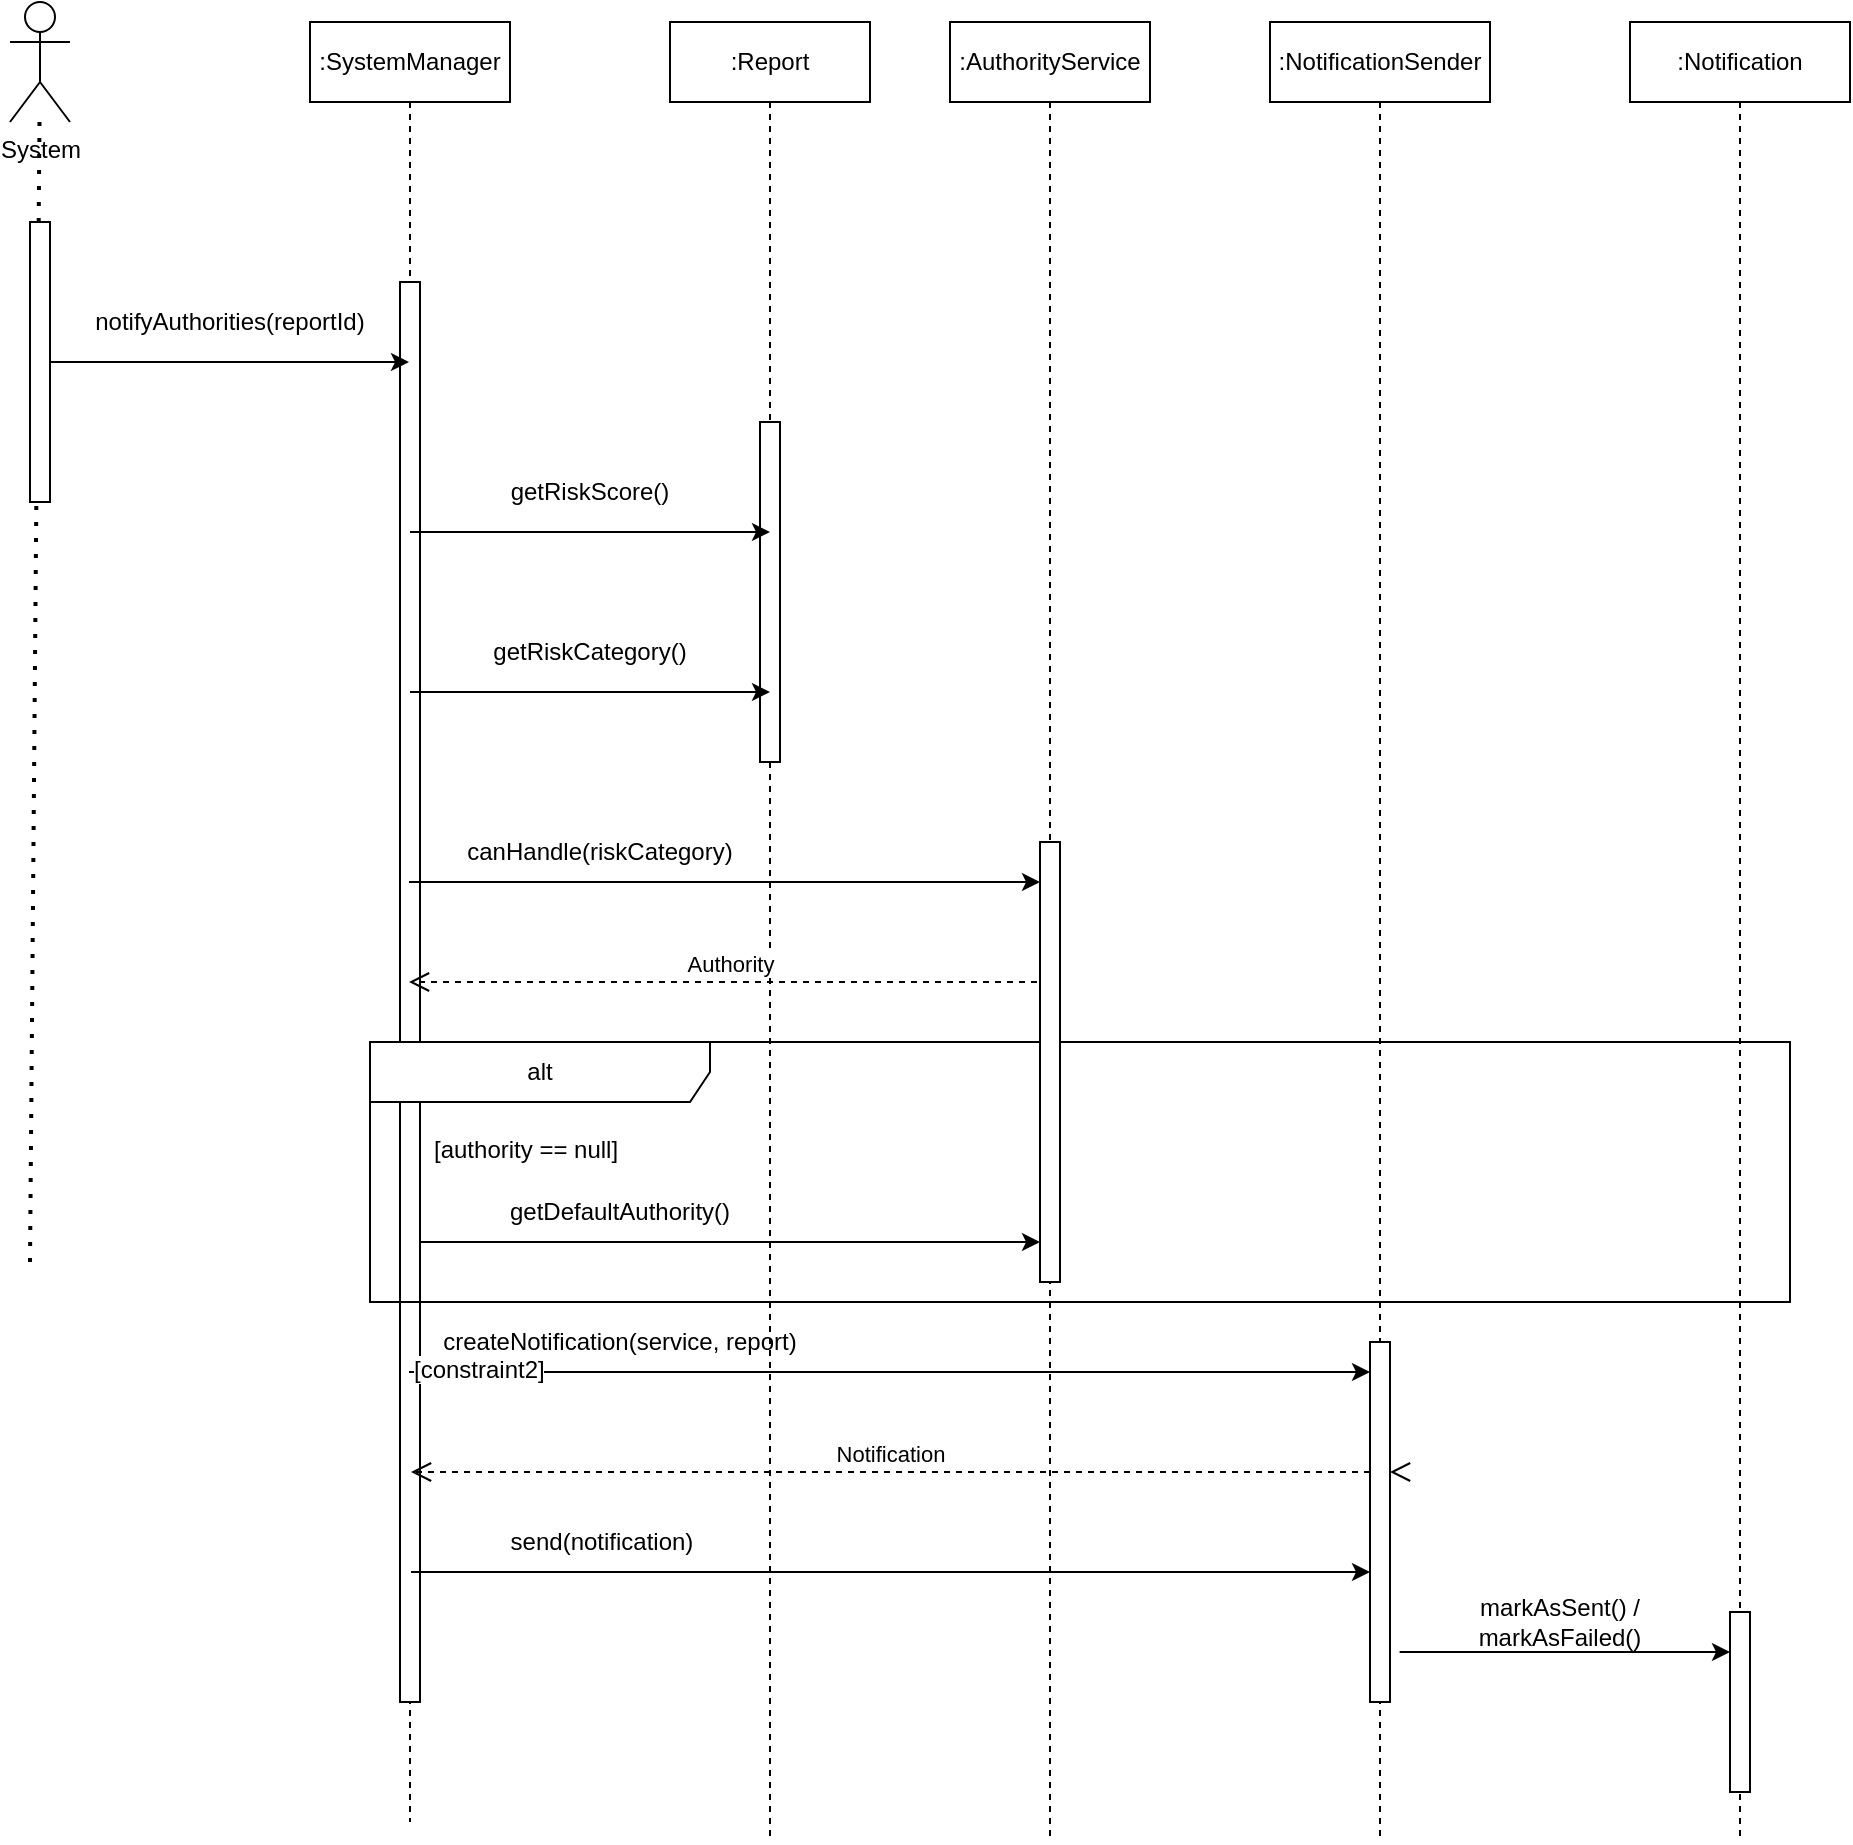 <mxfile version="26.1.1">
  <diagram name="Page-1" id="2YBvvXClWsGukQMizWep">
    <mxGraphModel dx="1613" dy="776" grid="1" gridSize="10" guides="1" tooltips="1" connect="1" arrows="1" fold="1" page="1" pageScale="1000" pageWidth="850" pageHeight="1100" math="0" shadow="0">
      <root>
        <mxCell id="0" />
        <mxCell id="1" parent="0" />
        <mxCell id="aM9ryv3xv72pqoxQDRHE-1" value=":SystemManager" style="shape=umlLifeline;perimeter=lifelinePerimeter;whiteSpace=wrap;html=1;container=0;dropTarget=0;collapsible=0;recursiveResize=0;outlineConnect=0;portConstraint=eastwest;newEdgeStyle={&quot;edgeStyle&quot;:&quot;elbowEdgeStyle&quot;,&quot;elbow&quot;:&quot;vertical&quot;,&quot;curved&quot;:0,&quot;rounded&quot;:0};" parent="1" vertex="1">
          <mxGeometry x="630" y="170" width="100" height="900" as="geometry" />
        </mxCell>
        <mxCell id="aM9ryv3xv72pqoxQDRHE-2" value="" style="html=1;points=[];perimeter=orthogonalPerimeter;outlineConnect=0;targetShapes=umlLifeline;portConstraint=eastwest;newEdgeStyle={&quot;edgeStyle&quot;:&quot;elbowEdgeStyle&quot;,&quot;elbow&quot;:&quot;vertical&quot;,&quot;curved&quot;:0,&quot;rounded&quot;:0};" parent="aM9ryv3xv72pqoxQDRHE-1" vertex="1">
          <mxGeometry x="45" y="130" width="10" height="710" as="geometry" />
        </mxCell>
        <mxCell id="aM9ryv3xv72pqoxQDRHE-5" value=":Report" style="shape=umlLifeline;perimeter=lifelinePerimeter;whiteSpace=wrap;html=1;container=0;dropTarget=0;collapsible=0;recursiveResize=0;outlineConnect=0;portConstraint=eastwest;newEdgeStyle={&quot;edgeStyle&quot;:&quot;elbowEdgeStyle&quot;,&quot;elbow&quot;:&quot;vertical&quot;,&quot;curved&quot;:0,&quot;rounded&quot;:0};" parent="1" vertex="1">
          <mxGeometry x="810" y="170" width="100" height="910" as="geometry" />
        </mxCell>
        <mxCell id="aM9ryv3xv72pqoxQDRHE-6" value="" style="html=1;points=[];perimeter=orthogonalPerimeter;outlineConnect=0;targetShapes=umlLifeline;portConstraint=eastwest;newEdgeStyle={&quot;edgeStyle&quot;:&quot;elbowEdgeStyle&quot;,&quot;elbow&quot;:&quot;vertical&quot;,&quot;curved&quot;:0,&quot;rounded&quot;:0};" parent="aM9ryv3xv72pqoxQDRHE-5" vertex="1">
          <mxGeometry x="45" y="200" width="10" height="170" as="geometry" />
        </mxCell>
        <mxCell id="Ls10ijSEjIT9bccqlVy2-1" value="System" style="shape=umlActor;verticalLabelPosition=bottom;verticalAlign=top;html=1;outlineConnect=0;" vertex="1" parent="1">
          <mxGeometry x="480" y="160" width="30" height="60" as="geometry" />
        </mxCell>
        <mxCell id="Ls10ijSEjIT9bccqlVy2-2" value=":AuthorityService" style="shape=umlLifeline;perimeter=lifelinePerimeter;whiteSpace=wrap;html=1;container=0;dropTarget=0;collapsible=0;recursiveResize=0;outlineConnect=0;portConstraint=eastwest;newEdgeStyle={&quot;edgeStyle&quot;:&quot;elbowEdgeStyle&quot;,&quot;elbow&quot;:&quot;vertical&quot;,&quot;curved&quot;:0,&quot;rounded&quot;:0};" vertex="1" parent="1">
          <mxGeometry x="950" y="170" width="100" height="910" as="geometry" />
        </mxCell>
        <mxCell id="Ls10ijSEjIT9bccqlVy2-4" value=":NotificationSender" style="shape=umlLifeline;perimeter=lifelinePerimeter;whiteSpace=wrap;html=1;container=0;dropTarget=0;collapsible=0;recursiveResize=0;outlineConnect=0;portConstraint=eastwest;newEdgeStyle={&quot;edgeStyle&quot;:&quot;elbowEdgeStyle&quot;,&quot;elbow&quot;:&quot;vertical&quot;,&quot;curved&quot;:0,&quot;rounded&quot;:0};" vertex="1" parent="1">
          <mxGeometry x="1110" y="170" width="110" height="910" as="geometry" />
        </mxCell>
        <mxCell id="Ls10ijSEjIT9bccqlVy2-6" value=":Notification" style="shape=umlLifeline;perimeter=lifelinePerimeter;whiteSpace=wrap;html=1;container=0;dropTarget=0;collapsible=0;recursiveResize=0;outlineConnect=0;portConstraint=eastwest;newEdgeStyle={&quot;edgeStyle&quot;:&quot;elbowEdgeStyle&quot;,&quot;elbow&quot;:&quot;vertical&quot;,&quot;curved&quot;:0,&quot;rounded&quot;:0};" vertex="1" parent="1">
          <mxGeometry x="1290" y="170" width="110" height="910" as="geometry" />
        </mxCell>
        <mxCell id="Ls10ijSEjIT9bccqlVy2-7" value="" style="html=1;points=[];perimeter=orthogonalPerimeter;outlineConnect=0;targetShapes=umlLifeline;portConstraint=eastwest;newEdgeStyle={&quot;edgeStyle&quot;:&quot;elbowEdgeStyle&quot;,&quot;elbow&quot;:&quot;vertical&quot;,&quot;curved&quot;:0,&quot;rounded&quot;:0};" vertex="1" parent="Ls10ijSEjIT9bccqlVy2-6">
          <mxGeometry x="50" y="795" width="10" height="90" as="geometry" />
        </mxCell>
        <mxCell id="Ls10ijSEjIT9bccqlVy2-8" value="" style="endArrow=none;dashed=1;html=1;dashPattern=1 3;strokeWidth=2;rounded=0;" edge="1" parent="1" source="Ls10ijSEjIT9bccqlVy2-1">
          <mxGeometry width="50" height="50" relative="1" as="geometry">
            <mxPoint x="890" y="390" as="sourcePoint" />
            <mxPoint x="490" y="790" as="targetPoint" />
          </mxGeometry>
        </mxCell>
        <mxCell id="Ls10ijSEjIT9bccqlVy2-9" value="" style="endArrow=classic;html=1;rounded=0;" edge="1" parent="1" target="aM9ryv3xv72pqoxQDRHE-1">
          <mxGeometry width="50" height="50" relative="1" as="geometry">
            <mxPoint x="500" y="340" as="sourcePoint" />
            <mxPoint x="940" y="390" as="targetPoint" />
          </mxGeometry>
        </mxCell>
        <mxCell id="Ls10ijSEjIT9bccqlVy2-10" value="notifyAuthorities(reportId)" style="text;html=1;align=center;verticalAlign=middle;whiteSpace=wrap;rounded=0;" vertex="1" parent="1">
          <mxGeometry x="510" y="305" width="160" height="30" as="geometry" />
        </mxCell>
        <mxCell id="Ls10ijSEjIT9bccqlVy2-11" value="" style="html=1;points=[];perimeter=orthogonalPerimeter;outlineConnect=0;targetShapes=umlLifeline;portConstraint=eastwest;newEdgeStyle={&quot;edgeStyle&quot;:&quot;elbowEdgeStyle&quot;,&quot;elbow&quot;:&quot;vertical&quot;,&quot;curved&quot;:0,&quot;rounded&quot;:0};" vertex="1" parent="1">
          <mxGeometry x="490" y="270" width="10" height="140" as="geometry" />
        </mxCell>
        <mxCell id="Ls10ijSEjIT9bccqlVy2-12" value="" style="endArrow=classic;html=1;rounded=0;" edge="1" parent="1">
          <mxGeometry width="50" height="50" relative="1" as="geometry">
            <mxPoint x="680" y="425" as="sourcePoint" />
            <mxPoint x="860" y="425" as="targetPoint" />
          </mxGeometry>
        </mxCell>
        <mxCell id="Ls10ijSEjIT9bccqlVy2-13" value="getRiskScore()" style="text;html=1;align=center;verticalAlign=middle;whiteSpace=wrap;rounded=0;" vertex="1" parent="1">
          <mxGeometry x="690" y="390" width="160" height="30" as="geometry" />
        </mxCell>
        <mxCell id="Ls10ijSEjIT9bccqlVy2-14" value="" style="endArrow=classic;html=1;rounded=0;" edge="1" parent="1">
          <mxGeometry width="50" height="50" relative="1" as="geometry">
            <mxPoint x="680" y="505" as="sourcePoint" />
            <mxPoint x="860" y="505" as="targetPoint" />
          </mxGeometry>
        </mxCell>
        <mxCell id="Ls10ijSEjIT9bccqlVy2-15" value="getRiskCategory()" style="text;html=1;align=center;verticalAlign=middle;whiteSpace=wrap;rounded=0;" vertex="1" parent="1">
          <mxGeometry x="690" y="470" width="160" height="30" as="geometry" />
        </mxCell>
        <mxCell id="Ls10ijSEjIT9bccqlVy2-16" value="" style="endArrow=classic;html=1;rounded=0;" edge="1" parent="1" target="Ls10ijSEjIT9bccqlVy2-3">
          <mxGeometry width="50" height="50" relative="1" as="geometry">
            <mxPoint x="679.5" y="600" as="sourcePoint" />
            <mxPoint x="980" y="600" as="targetPoint" />
          </mxGeometry>
        </mxCell>
        <mxCell id="Ls10ijSEjIT9bccqlVy2-17" value="canHandle(riskCategory)" style="text;html=1;align=center;verticalAlign=middle;whiteSpace=wrap;rounded=0;" vertex="1" parent="1">
          <mxGeometry x="700" y="570" width="150" height="30" as="geometry" />
        </mxCell>
        <mxCell id="Ls10ijSEjIT9bccqlVy2-20" value="" style="endArrow=classic;html=1;rounded=0;" edge="1" parent="1" target="Ls10ijSEjIT9bccqlVy2-5">
          <mxGeometry width="50" height="50" relative="1" as="geometry">
            <mxPoint x="679.5" y="845" as="sourcePoint" />
            <mxPoint x="1130" y="845" as="targetPoint" />
          </mxGeometry>
        </mxCell>
        <mxCell id="Ls10ijSEjIT9bccqlVy2-23" value="createNotification(service, report)" style="text;html=1;align=center;verticalAlign=middle;whiteSpace=wrap;rounded=0;" vertex="1" parent="1">
          <mxGeometry x="690" y="815" width="190" height="30" as="geometry" />
        </mxCell>
        <mxCell id="Ls10ijSEjIT9bccqlVy2-24" value="Authority" style="html=1;verticalAlign=bottom;endArrow=open;dashed=1;endSize=8;curved=0;rounded=0;" edge="1" parent="1">
          <mxGeometry relative="1" as="geometry">
            <mxPoint x="999.5" y="650" as="sourcePoint" />
            <mxPoint x="679.5" y="650" as="targetPoint" />
          </mxGeometry>
        </mxCell>
        <mxCell id="Ls10ijSEjIT9bccqlVy2-25" value="Notification" style="html=1;verticalAlign=bottom;endArrow=open;dashed=1;endSize=8;curved=0;rounded=0;" edge="1" parent="1" source="Ls10ijSEjIT9bccqlVy2-5">
          <mxGeometry relative="1" as="geometry">
            <mxPoint x="1171" y="895" as="sourcePoint" />
            <mxPoint x="680.5" y="895" as="targetPoint" />
          </mxGeometry>
        </mxCell>
        <mxCell id="Ls10ijSEjIT9bccqlVy2-26" value="" style="endArrow=classic;html=1;rounded=0;" edge="1" parent="1" target="Ls10ijSEjIT9bccqlVy2-5">
          <mxGeometry width="50" height="50" relative="1" as="geometry">
            <mxPoint x="680.5" y="945" as="sourcePoint" />
            <mxPoint x="1130" y="945" as="targetPoint" />
          </mxGeometry>
        </mxCell>
        <mxCell id="Ls10ijSEjIT9bccqlVy2-27" value="send(notification)" style="text;html=1;align=center;verticalAlign=middle;whiteSpace=wrap;rounded=0;" vertex="1" parent="1">
          <mxGeometry x="680.5" y="915" width="190" height="30" as="geometry" />
        </mxCell>
        <mxCell id="Ls10ijSEjIT9bccqlVy2-28" value="" style="endArrow=classic;html=1;rounded=0;exitX=0.48;exitY=0.714;exitDx=0;exitDy=0;exitPerimeter=0;" edge="1" parent="1" target="Ls10ijSEjIT9bccqlVy2-7">
          <mxGeometry width="50" height="50" relative="1" as="geometry">
            <mxPoint x="1174.8" y="985.0" as="sourcePoint" />
            <mxPoint x="1310" y="985" as="targetPoint" />
          </mxGeometry>
        </mxCell>
        <mxCell id="Ls10ijSEjIT9bccqlVy2-30" value="markAsSent() / markAsFailed()" style="text;html=1;align=center;verticalAlign=middle;whiteSpace=wrap;rounded=0;" vertex="1" parent="1">
          <mxGeometry x="1200" y="955" width="110" height="30" as="geometry" />
        </mxCell>
        <mxCell id="Ls10ijSEjIT9bccqlVy2-31" value="alt" style="shape=umlFrame;whiteSpace=wrap;html=1;pointerEvents=0;recursiveResize=0;container=1;collapsible=0;width=170;" vertex="1" parent="1">
          <mxGeometry x="660" y="680" width="710" height="130" as="geometry" />
        </mxCell>
        <mxCell id="Ls10ijSEjIT9bccqlVy2-32" value="[authority == null]" style="text;html=1;" vertex="1" parent="Ls10ijSEjIT9bccqlVy2-31">
          <mxGeometry width="100" height="20" relative="1" as="geometry">
            <mxPoint x="30" y="40" as="offset" />
          </mxGeometry>
        </mxCell>
        <mxCell id="Ls10ijSEjIT9bccqlVy2-33" value="[constraint2]" style="line;strokeWidth=1;dashed=1;labelPosition=center;verticalLabelPosition=bottom;align=left;verticalAlign=top;spacingLeft=20;spacingTop=15;html=1;whiteSpace=wrap;" vertex="1" parent="Ls10ijSEjIT9bccqlVy2-31">
          <mxGeometry y="125" width="290" height="10" as="geometry" />
        </mxCell>
        <mxCell id="Ls10ijSEjIT9bccqlVy2-36" value="" style="endArrow=classic;html=1;rounded=0;" edge="1" parent="Ls10ijSEjIT9bccqlVy2-31">
          <mxGeometry width="50" height="50" relative="1" as="geometry">
            <mxPoint x="25" y="100.0" as="sourcePoint" />
            <mxPoint x="335" y="100.0" as="targetPoint" />
          </mxGeometry>
        </mxCell>
        <mxCell id="Ls10ijSEjIT9bccqlVy2-3" value="" style="html=1;points=[];perimeter=orthogonalPerimeter;outlineConnect=0;targetShapes=umlLifeline;portConstraint=eastwest;newEdgeStyle={&quot;edgeStyle&quot;:&quot;elbowEdgeStyle&quot;,&quot;elbow&quot;:&quot;vertical&quot;,&quot;curved&quot;:0,&quot;rounded&quot;:0};" vertex="1" parent="Ls10ijSEjIT9bccqlVy2-31">
          <mxGeometry x="335" y="-100" width="10" height="220" as="geometry" />
        </mxCell>
        <mxCell id="Ls10ijSEjIT9bccqlVy2-37" value="getDefaultAuthority()" style="text;html=1;align=center;verticalAlign=middle;whiteSpace=wrap;rounded=0;" vertex="1" parent="Ls10ijSEjIT9bccqlVy2-31">
          <mxGeometry x="50" y="70" width="150" height="30" as="geometry" />
        </mxCell>
        <mxCell id="Ls10ijSEjIT9bccqlVy2-34" value="" style="html=1;verticalAlign=bottom;endArrow=open;dashed=1;endSize=8;curved=0;rounded=0;" edge="1" parent="1" target="Ls10ijSEjIT9bccqlVy2-5">
          <mxGeometry relative="1" as="geometry">
            <mxPoint x="1171" y="895" as="sourcePoint" />
            <mxPoint x="680.5" y="895" as="targetPoint" />
          </mxGeometry>
        </mxCell>
        <mxCell id="Ls10ijSEjIT9bccqlVy2-5" value="" style="html=1;points=[];perimeter=orthogonalPerimeter;outlineConnect=0;targetShapes=umlLifeline;portConstraint=eastwest;newEdgeStyle={&quot;edgeStyle&quot;:&quot;elbowEdgeStyle&quot;,&quot;elbow&quot;:&quot;vertical&quot;,&quot;curved&quot;:0,&quot;rounded&quot;:0};" vertex="1" parent="1">
          <mxGeometry x="1160" y="830" width="10" height="180" as="geometry" />
        </mxCell>
      </root>
    </mxGraphModel>
  </diagram>
</mxfile>
